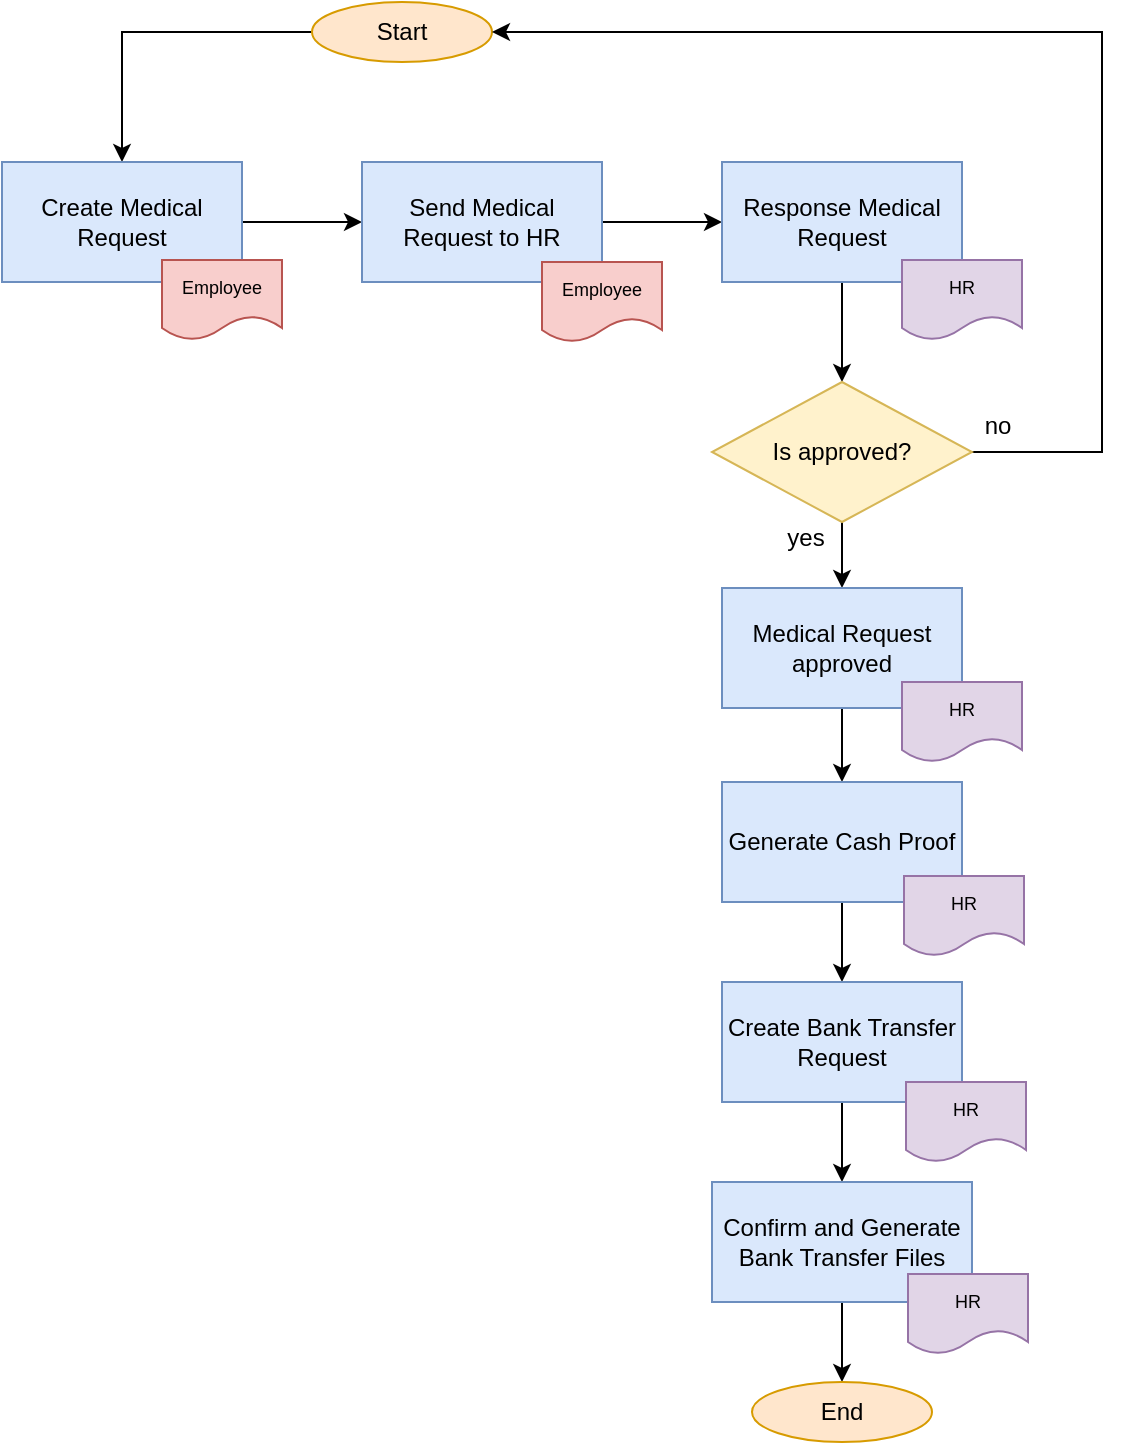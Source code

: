 <mxfile version="20.8.20" type="github">
  <diagram name="Page-1" id="oJNmZuEH_5QSCwBYIeFG">
    <mxGraphModel dx="1134" dy="1760" grid="1" gridSize="10" guides="1" tooltips="1" connect="1" arrows="1" fold="1" page="1" pageScale="1" pageWidth="850" pageHeight="1100" math="0" shadow="0">
      <root>
        <mxCell id="0" />
        <mxCell id="1" parent="0" />
        <mxCell id="ESkvM5meryHOk7yF3fKP-10" style="edgeStyle=orthogonalEdgeStyle;rounded=0;orthogonalLoop=1;jettySize=auto;html=1;" edge="1" parent="1" source="ESkvM5meryHOk7yF3fKP-11" target="ESkvM5meryHOk7yF3fKP-13">
          <mxGeometry relative="1" as="geometry" />
        </mxCell>
        <mxCell id="ESkvM5meryHOk7yF3fKP-11" value="Start" style="ellipse;whiteSpace=wrap;html=1;fillColor=#ffe6cc;strokeColor=#d79b00;" vertex="1" parent="1">
          <mxGeometry x="755" y="-260" width="90" height="30" as="geometry" />
        </mxCell>
        <mxCell id="ESkvM5meryHOk7yF3fKP-12" value="" style="edgeStyle=orthogonalEdgeStyle;rounded=0;orthogonalLoop=1;jettySize=auto;html=1;" edge="1" parent="1" source="ESkvM5meryHOk7yF3fKP-13" target="ESkvM5meryHOk7yF3fKP-15">
          <mxGeometry relative="1" as="geometry" />
        </mxCell>
        <mxCell id="ESkvM5meryHOk7yF3fKP-13" value="Create Medical Request" style="rounded=0;whiteSpace=wrap;html=1;fillColor=#dae8fc;strokeColor=#6c8ebf;" vertex="1" parent="1">
          <mxGeometry x="600" y="-180" width="120" height="60" as="geometry" />
        </mxCell>
        <mxCell id="ESkvM5meryHOk7yF3fKP-14" value="" style="edgeStyle=orthogonalEdgeStyle;rounded=0;orthogonalLoop=1;jettySize=auto;html=1;" edge="1" parent="1" source="ESkvM5meryHOk7yF3fKP-15" target="ESkvM5meryHOk7yF3fKP-17">
          <mxGeometry relative="1" as="geometry" />
        </mxCell>
        <mxCell id="ESkvM5meryHOk7yF3fKP-15" value="Send Medical Request to HR" style="rounded=0;whiteSpace=wrap;html=1;fillColor=#dae8fc;strokeColor=#6c8ebf;" vertex="1" parent="1">
          <mxGeometry x="780" y="-180" width="120" height="60" as="geometry" />
        </mxCell>
        <mxCell id="ESkvM5meryHOk7yF3fKP-23" value="" style="edgeStyle=orthogonalEdgeStyle;rounded=0;orthogonalLoop=1;jettySize=auto;html=1;fontSize=9;" edge="1" parent="1" source="ESkvM5meryHOk7yF3fKP-17" target="ESkvM5meryHOk7yF3fKP-22">
          <mxGeometry relative="1" as="geometry" />
        </mxCell>
        <mxCell id="ESkvM5meryHOk7yF3fKP-17" value="Response Medical Request" style="rounded=0;whiteSpace=wrap;html=1;fillColor=#dae8fc;strokeColor=#6c8ebf;" vertex="1" parent="1">
          <mxGeometry x="960" y="-180" width="120" height="60" as="geometry" />
        </mxCell>
        <mxCell id="ESkvM5meryHOk7yF3fKP-19" value="Employee" style="shape=document;whiteSpace=wrap;html=1;boundedLbl=1;fontSize=9;fillColor=#f8cecc;strokeColor=#b85450;" vertex="1" parent="1">
          <mxGeometry x="870" y="-130" width="60" height="40" as="geometry" />
        </mxCell>
        <mxCell id="ESkvM5meryHOk7yF3fKP-20" value="Employee" style="shape=document;whiteSpace=wrap;html=1;boundedLbl=1;fontSize=9;fillColor=#f8cecc;strokeColor=#b85450;" vertex="1" parent="1">
          <mxGeometry x="680" y="-131" width="60" height="40" as="geometry" />
        </mxCell>
        <mxCell id="ESkvM5meryHOk7yF3fKP-21" value="HR" style="shape=document;whiteSpace=wrap;html=1;boundedLbl=1;fontSize=9;fillColor=#e1d5e7;strokeColor=#9673a6;" vertex="1" parent="1">
          <mxGeometry x="1050" y="-131" width="60" height="40" as="geometry" />
        </mxCell>
        <mxCell id="ESkvM5meryHOk7yF3fKP-25" value="" style="edgeStyle=orthogonalEdgeStyle;rounded=0;orthogonalLoop=1;jettySize=auto;html=1;fontSize=12;" edge="1" parent="1" source="ESkvM5meryHOk7yF3fKP-22" target="ESkvM5meryHOk7yF3fKP-24">
          <mxGeometry relative="1" as="geometry" />
        </mxCell>
        <mxCell id="ESkvM5meryHOk7yF3fKP-26" style="edgeStyle=orthogonalEdgeStyle;rounded=0;orthogonalLoop=1;jettySize=auto;html=1;entryX=1;entryY=0.5;entryDx=0;entryDy=0;fontSize=12;" edge="1" parent="1" source="ESkvM5meryHOk7yF3fKP-22" target="ESkvM5meryHOk7yF3fKP-11">
          <mxGeometry relative="1" as="geometry">
            <Array as="points">
              <mxPoint x="1150" y="-35" />
              <mxPoint x="1150" y="-245" />
            </Array>
          </mxGeometry>
        </mxCell>
        <mxCell id="ESkvM5meryHOk7yF3fKP-22" value="&lt;font style=&quot;font-size: 12px;&quot;&gt;Is approved?&lt;/font&gt;" style="rhombus;whiteSpace=wrap;html=1;rounded=0;fontSize=9;fillColor=#fff2cc;strokeColor=#d6b656;" vertex="1" parent="1">
          <mxGeometry x="955" y="-70" width="130" height="70" as="geometry" />
        </mxCell>
        <mxCell id="ESkvM5meryHOk7yF3fKP-32" value="" style="edgeStyle=orthogonalEdgeStyle;rounded=0;orthogonalLoop=1;jettySize=auto;html=1;fontSize=12;" edge="1" parent="1" source="ESkvM5meryHOk7yF3fKP-24" target="ESkvM5meryHOk7yF3fKP-31">
          <mxGeometry relative="1" as="geometry" />
        </mxCell>
        <mxCell id="ESkvM5meryHOk7yF3fKP-24" value="Medical Request approved" style="whiteSpace=wrap;html=1;fontSize=12;rounded=0;fillColor=#dae8fc;strokeColor=#6c8ebf;" vertex="1" parent="1">
          <mxGeometry x="960" y="33" width="120" height="60" as="geometry" />
        </mxCell>
        <mxCell id="ESkvM5meryHOk7yF3fKP-27" value="yes" style="text;html=1;strokeColor=none;fillColor=none;align=center;verticalAlign=middle;whiteSpace=wrap;rounded=0;fontSize=12;" vertex="1" parent="1">
          <mxGeometry x="972" y="-7" width="60" height="30" as="geometry" />
        </mxCell>
        <mxCell id="ESkvM5meryHOk7yF3fKP-28" value="no" style="text;html=1;strokeColor=none;fillColor=none;align=center;verticalAlign=middle;whiteSpace=wrap;rounded=0;fontSize=12;" vertex="1" parent="1">
          <mxGeometry x="1068" y="-63" width="60" height="30" as="geometry" />
        </mxCell>
        <mxCell id="ESkvM5meryHOk7yF3fKP-29" value="HR" style="shape=document;whiteSpace=wrap;html=1;boundedLbl=1;fontSize=9;fillColor=#e1d5e7;strokeColor=#9673a6;" vertex="1" parent="1">
          <mxGeometry x="1050" y="80" width="60" height="40" as="geometry" />
        </mxCell>
        <mxCell id="ESkvM5meryHOk7yF3fKP-35" value="" style="edgeStyle=orthogonalEdgeStyle;rounded=0;orthogonalLoop=1;jettySize=auto;html=1;fontSize=12;" edge="1" parent="1" source="ESkvM5meryHOk7yF3fKP-31" target="ESkvM5meryHOk7yF3fKP-34">
          <mxGeometry relative="1" as="geometry" />
        </mxCell>
        <mxCell id="ESkvM5meryHOk7yF3fKP-31" value="Generate Cash Proof" style="whiteSpace=wrap;html=1;fontSize=12;rounded=0;fillColor=#dae8fc;strokeColor=#6c8ebf;" vertex="1" parent="1">
          <mxGeometry x="960" y="130" width="120" height="60" as="geometry" />
        </mxCell>
        <mxCell id="ESkvM5meryHOk7yF3fKP-33" value="HR" style="shape=document;whiteSpace=wrap;html=1;boundedLbl=1;fontSize=9;fillColor=#e1d5e7;strokeColor=#9673a6;" vertex="1" parent="1">
          <mxGeometry x="1051" y="177" width="60" height="40" as="geometry" />
        </mxCell>
        <mxCell id="ESkvM5meryHOk7yF3fKP-39" value="" style="edgeStyle=orthogonalEdgeStyle;rounded=0;orthogonalLoop=1;jettySize=auto;html=1;fontSize=12;" edge="1" parent="1" source="ESkvM5meryHOk7yF3fKP-34" target="ESkvM5meryHOk7yF3fKP-38">
          <mxGeometry relative="1" as="geometry" />
        </mxCell>
        <mxCell id="ESkvM5meryHOk7yF3fKP-34" value="Create Bank Transfer Request" style="whiteSpace=wrap;html=1;fontSize=12;rounded=0;fillColor=#dae8fc;strokeColor=#6c8ebf;" vertex="1" parent="1">
          <mxGeometry x="960" y="230" width="120" height="60" as="geometry" />
        </mxCell>
        <mxCell id="ESkvM5meryHOk7yF3fKP-42" value="" style="edgeStyle=orthogonalEdgeStyle;rounded=0;orthogonalLoop=1;jettySize=auto;html=1;fontSize=12;" edge="1" parent="1" source="ESkvM5meryHOk7yF3fKP-38" target="ESkvM5meryHOk7yF3fKP-41">
          <mxGeometry relative="1" as="geometry" />
        </mxCell>
        <mxCell id="ESkvM5meryHOk7yF3fKP-38" value="Confirm and Generate Bank Transfer Files" style="whiteSpace=wrap;html=1;fontSize=12;rounded=0;fillColor=#dae8fc;strokeColor=#6c8ebf;" vertex="1" parent="1">
          <mxGeometry x="955" y="330" width="130" height="60" as="geometry" />
        </mxCell>
        <mxCell id="ESkvM5meryHOk7yF3fKP-40" value="HR" style="shape=document;whiteSpace=wrap;html=1;boundedLbl=1;fontSize=9;fillColor=#e1d5e7;strokeColor=#9673a6;" vertex="1" parent="1">
          <mxGeometry x="1052" y="280" width="60" height="40" as="geometry" />
        </mxCell>
        <mxCell id="ESkvM5meryHOk7yF3fKP-36" value="HR" style="shape=document;whiteSpace=wrap;html=1;boundedLbl=1;fontSize=9;fillColor=#e1d5e7;strokeColor=#9673a6;" vertex="1" parent="1">
          <mxGeometry x="1053" y="376" width="60" height="40" as="geometry" />
        </mxCell>
        <mxCell id="ESkvM5meryHOk7yF3fKP-41" value="End" style="ellipse;whiteSpace=wrap;html=1;fillColor=#ffe6cc;strokeColor=#d79b00;" vertex="1" parent="1">
          <mxGeometry x="975" y="430" width="90" height="30" as="geometry" />
        </mxCell>
      </root>
    </mxGraphModel>
  </diagram>
</mxfile>
